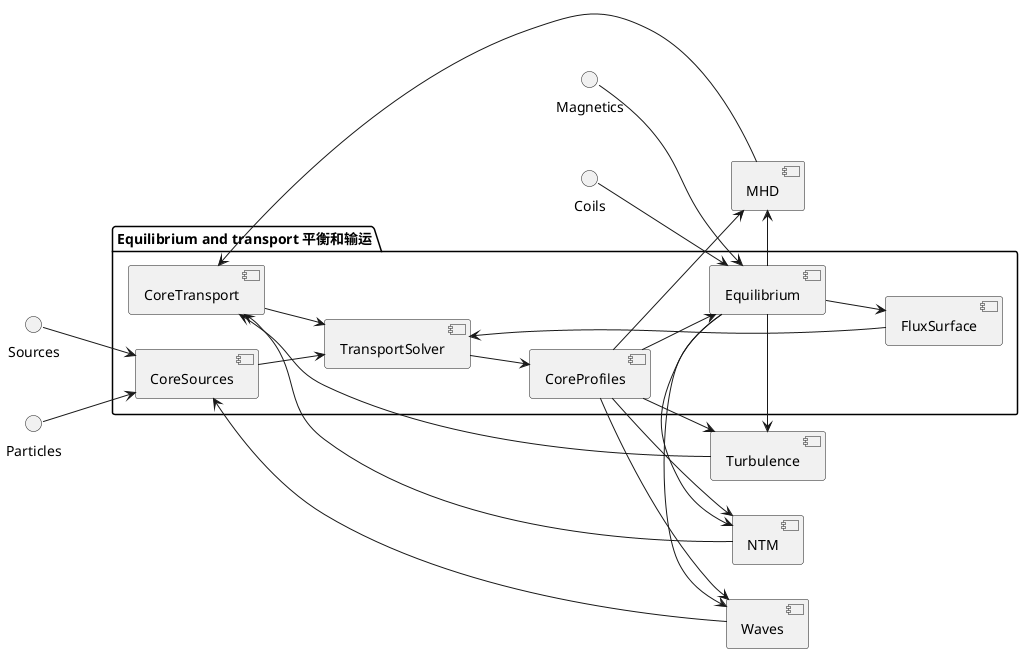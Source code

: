 @startuml
left to right direction
skinparam classFontName 'Noto Sans Mono CJK SC Regular'
 

package "Equilibrium and transport 平衡和输运" {
   [TransportSolver]    -->  [CoreProfiles]
   [Equilibrium]        --> [FluxSurface]  
   [FluxSurface]        --> [TransportSolver]
   [CoreProfiles]       --> [Equilibrium] 
   [CoreSources]        --> [TransportSolver]
   [CoreTransport]      --> [TransportSolver]

}
 
 
Coils     --> [Equilibrium]
Magnetics --> [Equilibrium]


[MHD]         --> [CoreTransport] 
[Turbulence]  --> [CoreTransport] 
[NTM]         --> [CoreTransport] 

[Waves]     --> [CoreSources] 
Sources     --> [CoreSources] 
Particles   --> [CoreSources]

[CoreProfiles]  --> [MHD]        
[CoreProfiles]  --> [Turbulence] 
[CoreProfiles]  --> [NTM]        
[CoreProfiles]  --> [Waves]        

[Equilibrium]  --> [MHD]        
[Equilibrium]  --> [Turbulence] 
[Equilibrium]  --> [NTM]        
[Equilibrium]  --> [Waves]    

@enduml